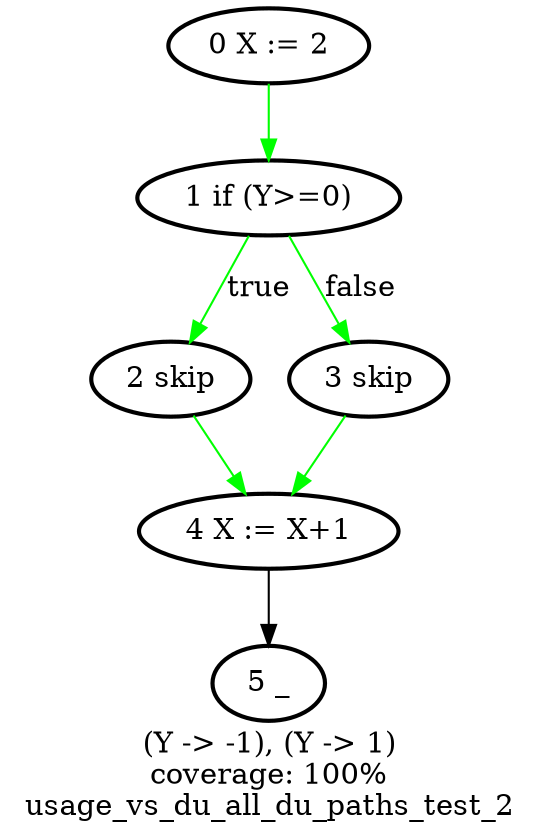 digraph usage_vs_du_all_du_paths_test_2 {
	label = "(Y -> -1), (Y -> 1)
coverage: 100%
usage_vs_du_all_du_paths_test_2"
	"2 skip" [style = bold]
	"1 if (Y>=0)" -> "3 skip" [label = false, color = green]
	"3 skip" -> "4 X := X+1" [color = green]
	"5 _" [style = bold]
	"4 X := X+1" -> "5 _"
	"2 skip" -> "4 X := X+1" [color = green]
	"1 if (Y>=0)" [style = bold]
	"0 X := 2" -> "1 if (Y>=0)" [color = green]
	"0 X := 2" [style = bold]
	"3 skip" [style = bold]
	"1 if (Y>=0)" -> "2 skip" [label = true, color = green]
	"4 X := X+1" [style = bold]
}